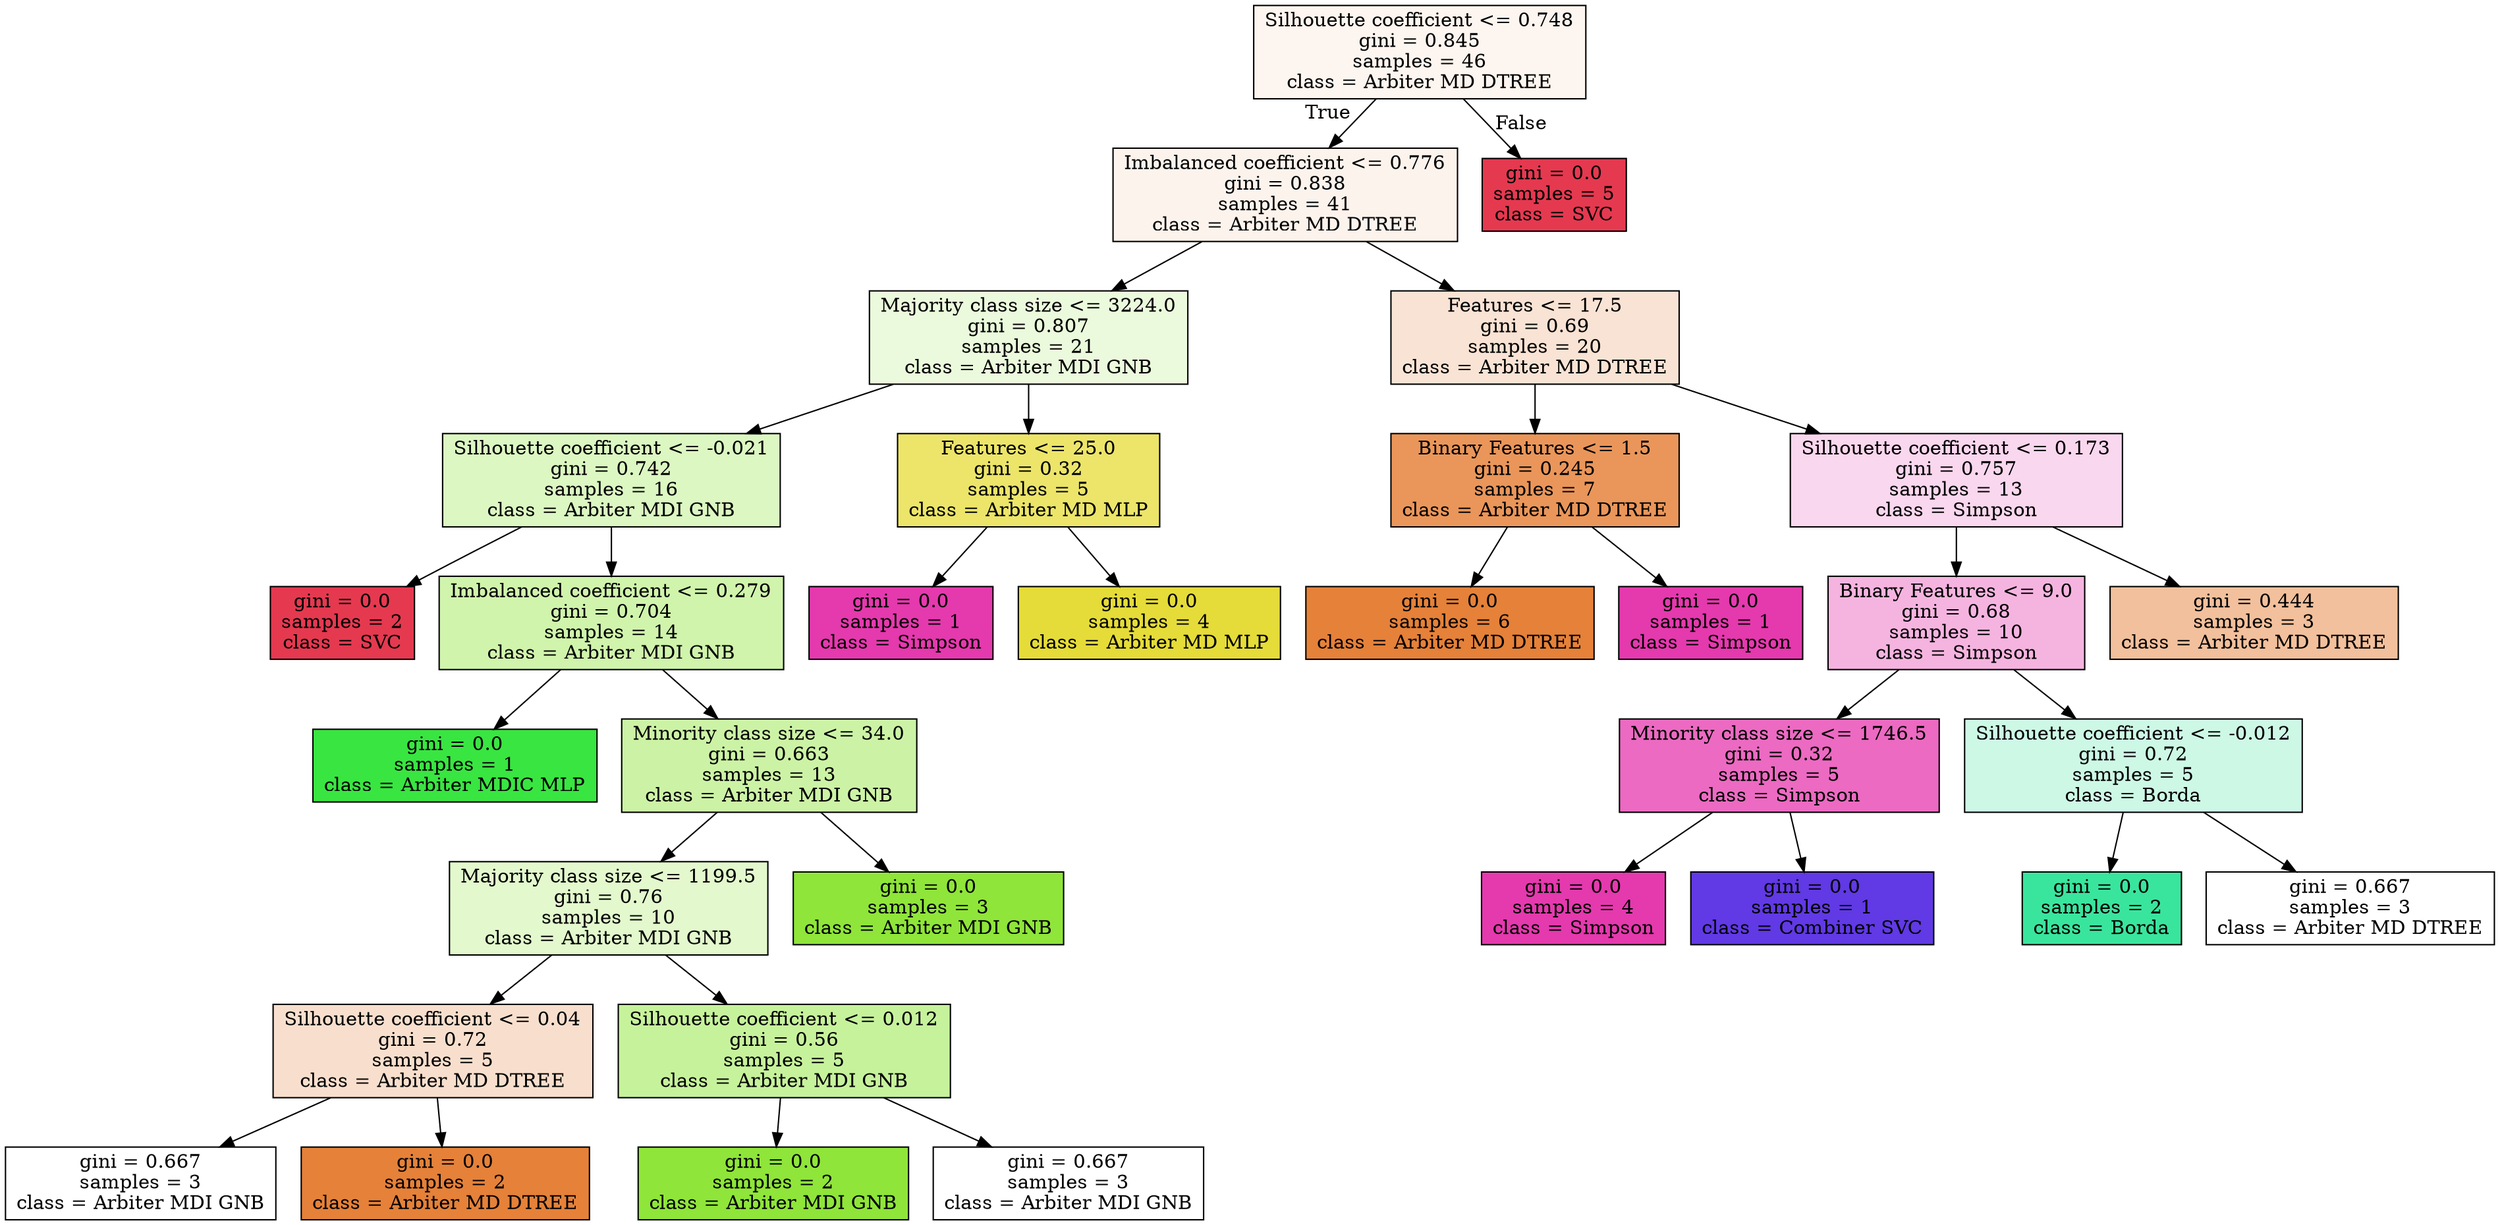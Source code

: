 digraph Tree {
node [shape=box, style="filled", color="black"] ;
0 [label="Silhouette coefficient <= 0.748\ngini = 0.845\nsamples = 46\nclass = Arbiter MD DTREE", fillcolor="#e5813914"] ;
1 [label="Imbalanced coefficient <= 0.776\ngini = 0.838\nsamples = 41\nclass = Arbiter MD DTREE", fillcolor="#e5813917"] ;
0 -> 1 [labeldistance=2.5, labelangle=45, headlabel="True"] ;
2 [label="Majority class size <= 3224.0\ngini = 0.807\nsamples = 21\nclass = Arbiter MDI GNB", fillcolor="#8fe5392d"] ;
1 -> 2 ;
3 [label="Silhouette coefficient <= -0.021\ngini = 0.742\nsamples = 16\nclass = Arbiter MDI GNB", fillcolor="#8fe5394e"] ;
2 -> 3 ;
4 [label="gini = 0.0\nsamples = 2\nclass = SVC", fillcolor="#e53950ff"] ;
3 -> 4 ;
5 [label="Imbalanced coefficient <= 0.279\ngini = 0.704\nsamples = 14\nclass = Arbiter MDI GNB", fillcolor="#8fe5396a"] ;
3 -> 5 ;
6 [label="gini = 0.0\nsamples = 1\nclass = Arbiter MDIC MLP", fillcolor="#39e541ff"] ;
5 -> 6 ;
7 [label="Minority class size <= 34.0\ngini = 0.663\nsamples = 13\nclass = Arbiter MDI GNB", fillcolor="#8fe53974"] ;
5 -> 7 ;
8 [label="Majority class size <= 1199.5\ngini = 0.76\nsamples = 10\nclass = Arbiter MDI GNB", fillcolor="#8fe53940"] ;
7 -> 8 ;
9 [label="Silhouette coefficient <= 0.04\ngini = 0.72\nsamples = 5\nclass = Arbiter MD DTREE", fillcolor="#e5813940"] ;
8 -> 9 ;
10 [label="gini = 0.667\nsamples = 3\nclass = Arbiter MDI GNB", fillcolor="#8fe53900"] ;
9 -> 10 ;
11 [label="gini = 0.0\nsamples = 2\nclass = Arbiter MD DTREE", fillcolor="#e58139ff"] ;
9 -> 11 ;
12 [label="Silhouette coefficient <= 0.012\ngini = 0.56\nsamples = 5\nclass = Arbiter MDI GNB", fillcolor="#8fe5397f"] ;
8 -> 12 ;
13 [label="gini = 0.0\nsamples = 2\nclass = Arbiter MDI GNB", fillcolor="#8fe539ff"] ;
12 -> 13 ;
14 [label="gini = 0.667\nsamples = 3\nclass = Arbiter MDI GNB", fillcolor="#8fe53900"] ;
12 -> 14 ;
15 [label="gini = 0.0\nsamples = 3\nclass = Arbiter MDI GNB", fillcolor="#8fe539ff"] ;
7 -> 15 ;
16 [label="Features <= 25.0\ngini = 0.32\nsamples = 5\nclass = Arbiter MD MLP", fillcolor="#e5dc39bf"] ;
2 -> 16 ;
17 [label="gini = 0.0\nsamples = 1\nclass = Simpson", fillcolor="#e539aeff"] ;
16 -> 17 ;
18 [label="gini = 0.0\nsamples = 4\nclass = Arbiter MD MLP", fillcolor="#e5dc39ff"] ;
16 -> 18 ;
19 [label="Features <= 17.5\ngini = 0.69\nsamples = 20\nclass = Arbiter MD DTREE", fillcolor="#e5813937"] ;
1 -> 19 ;
20 [label="Binary Features <= 1.5\ngini = 0.245\nsamples = 7\nclass = Arbiter MD DTREE", fillcolor="#e58139d4"] ;
19 -> 20 ;
21 [label="gini = 0.0\nsamples = 6\nclass = Arbiter MD DTREE", fillcolor="#e58139ff"] ;
20 -> 21 ;
22 [label="gini = 0.0\nsamples = 1\nclass = Simpson", fillcolor="#e539aeff"] ;
20 -> 22 ;
23 [label="Silhouette coefficient <= 0.173\ngini = 0.757\nsamples = 13\nclass = Simpson", fillcolor="#e539ae33"] ;
19 -> 23 ;
24 [label="Binary Features <= 9.0\ngini = 0.68\nsamples = 10\nclass = Simpson", fillcolor="#e539ae60"] ;
23 -> 24 ;
25 [label="Minority class size <= 1746.5\ngini = 0.32\nsamples = 5\nclass = Simpson", fillcolor="#e539aebf"] ;
24 -> 25 ;
26 [label="gini = 0.0\nsamples = 4\nclass = Simpson", fillcolor="#e539aeff"] ;
25 -> 26 ;
27 [label="gini = 0.0\nsamples = 1\nclass = Combiner SVC", fillcolor="#6139e5ff"] ;
25 -> 27 ;
28 [label="Silhouette coefficient <= -0.012\ngini = 0.72\nsamples = 5\nclass = Borda", fillcolor="#39e59d40"] ;
24 -> 28 ;
29 [label="gini = 0.0\nsamples = 2\nclass = Borda", fillcolor="#39e59dff"] ;
28 -> 29 ;
30 [label="gini = 0.667\nsamples = 3\nclass = Arbiter MD DTREE", fillcolor="#e5813900"] ;
28 -> 30 ;
31 [label="gini = 0.444\nsamples = 3\nclass = Arbiter MD DTREE", fillcolor="#e581397f"] ;
23 -> 31 ;
32 [label="gini = 0.0\nsamples = 5\nclass = SVC", fillcolor="#e53950ff"] ;
0 -> 32 [labeldistance=2.5, labelangle=-45, headlabel="False"] ;
}